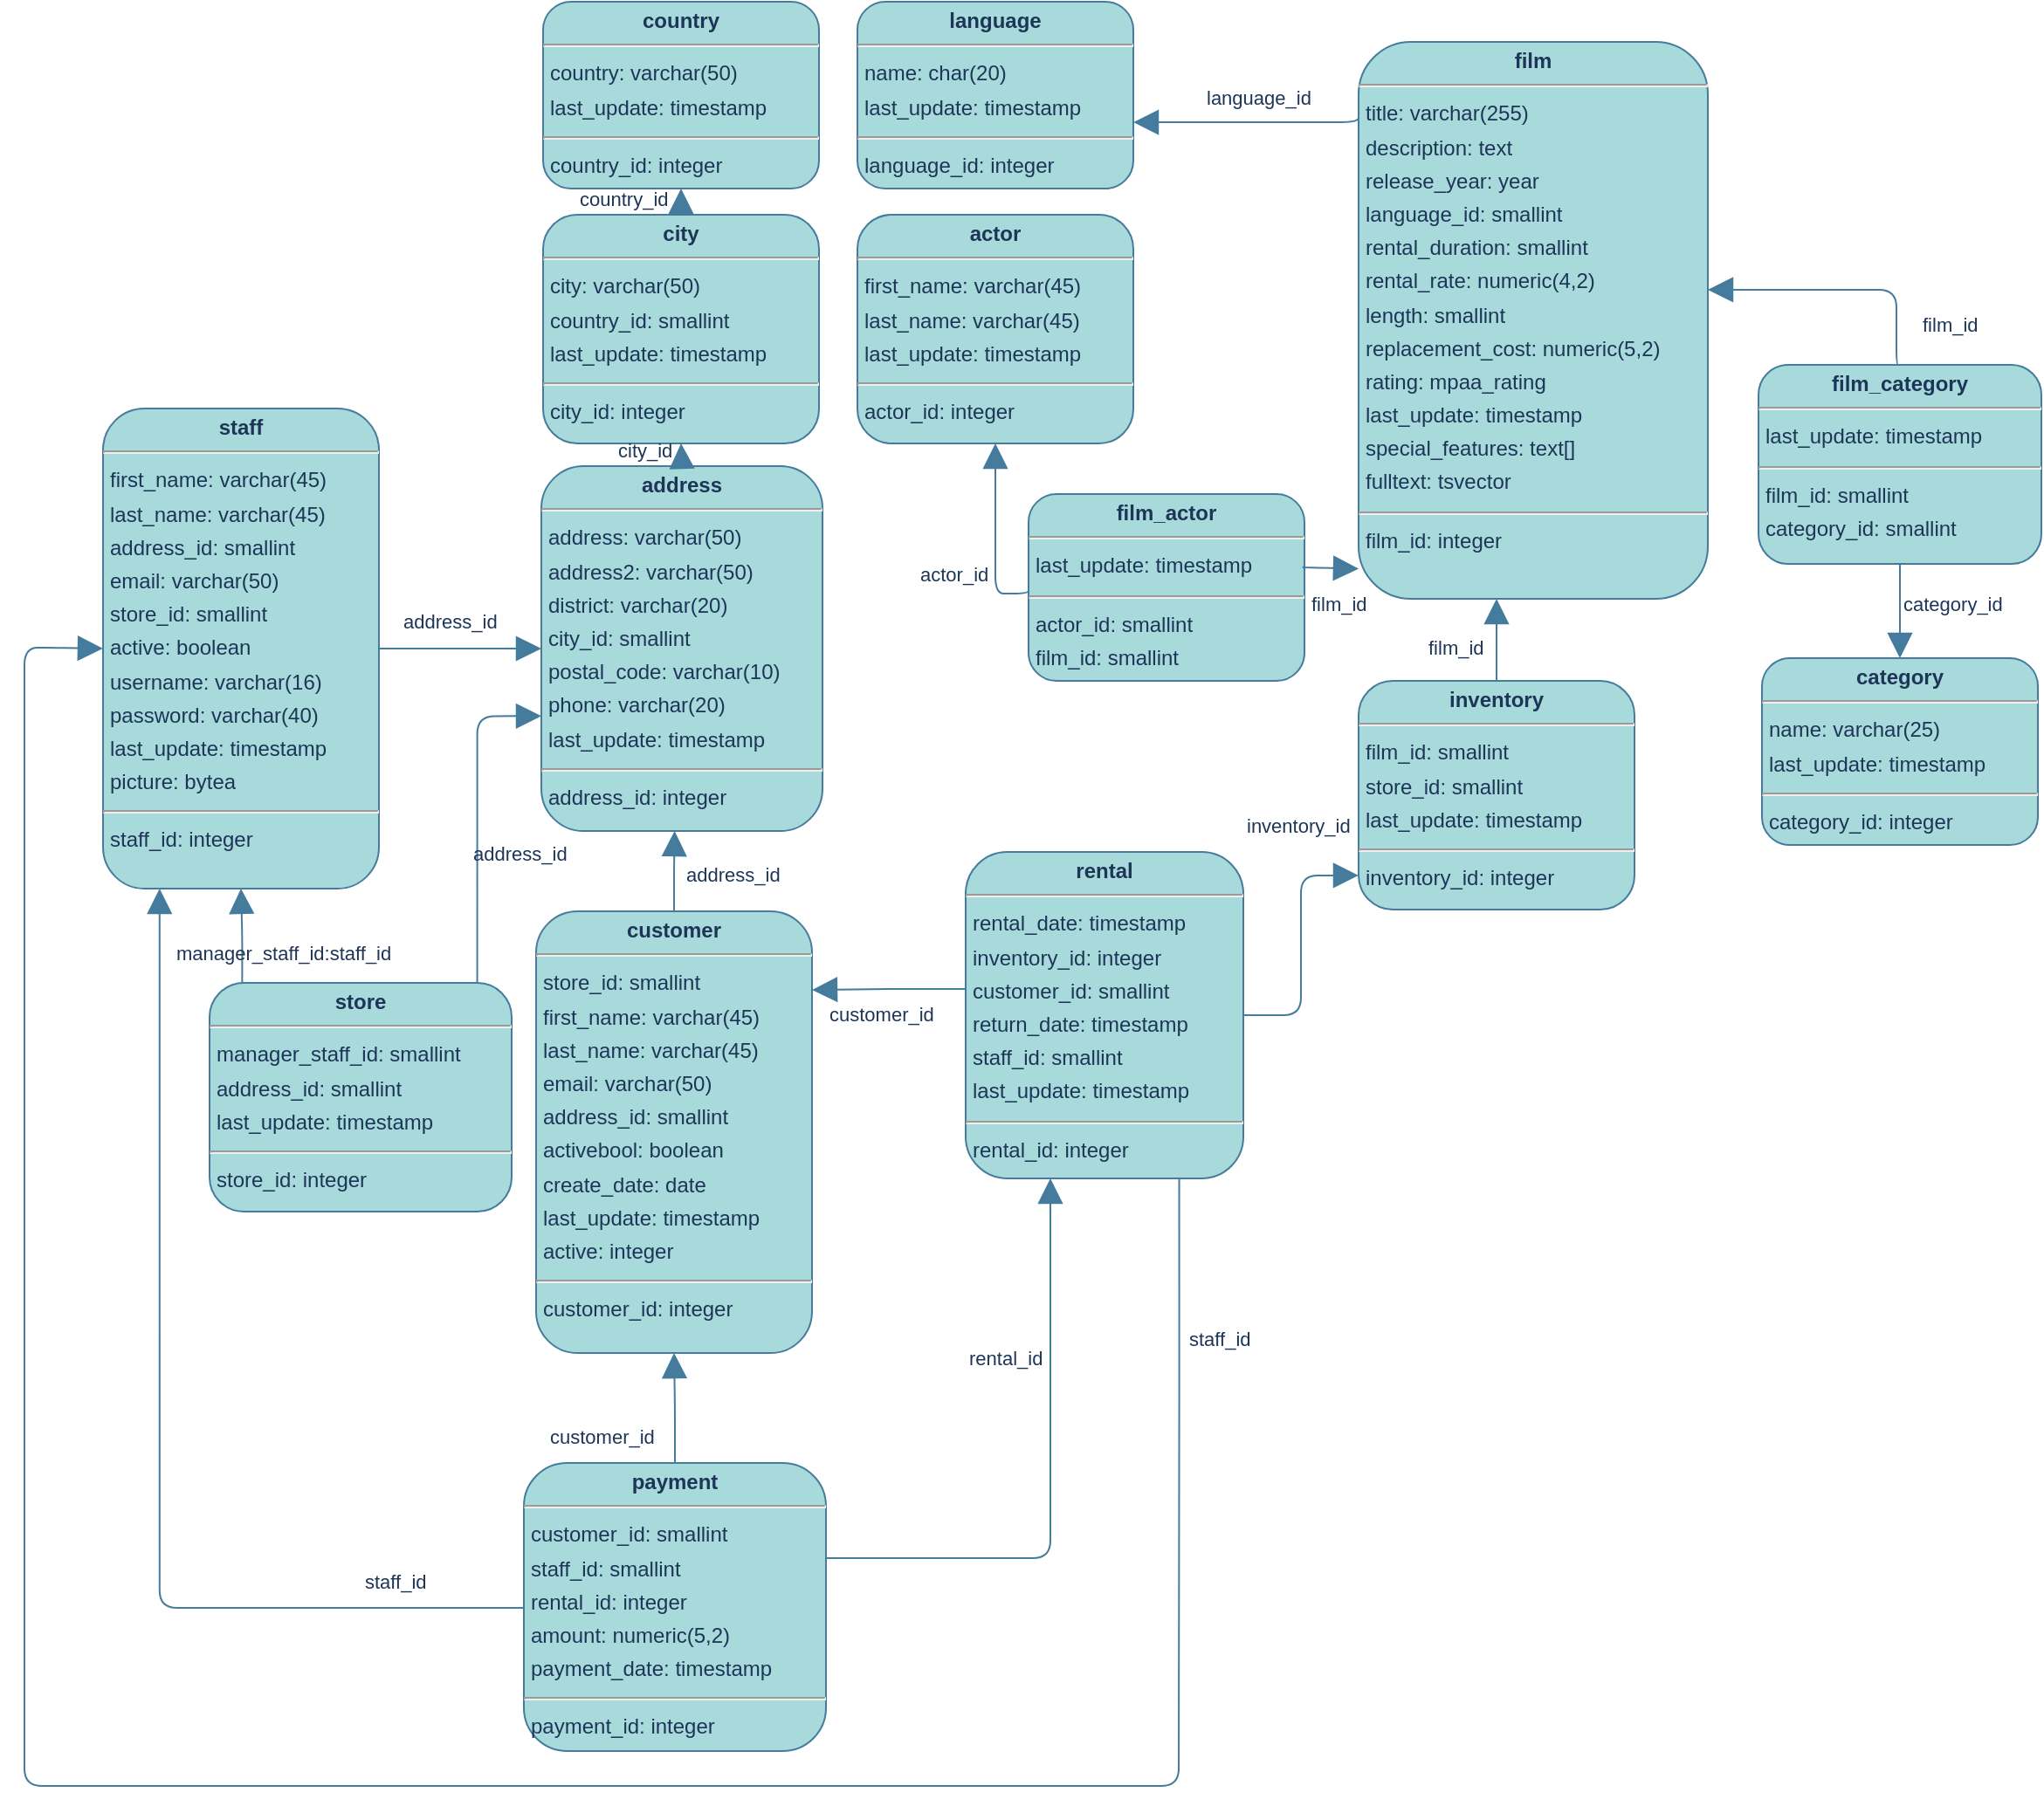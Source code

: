 <mxfile version="23.1.5" type="device">
  <diagram id="Vj8MwQgC_tUXzdvPFdN6" name="Página-1">
    <mxGraphModel dx="2874" dy="1498" grid="1" gridSize="10" guides="1" tooltips="1" connect="1" arrows="1" fold="1" page="0" pageScale="1" pageWidth="827" pageHeight="1169" background="none" math="0" shadow="0">
      <root>
        <mxCell id="0" />
        <mxCell id="1" parent="0" />
        <mxCell id="node13" value="&lt;p style=&quot;margin: 4px 0px 0px; text-align: center; font-size: 12px;&quot;&gt;&lt;b style=&quot;font-size: 12px;&quot;&gt;actor&lt;/b&gt;&lt;/p&gt;&lt;hr style=&quot;font-size: 12px;&quot;&gt;&lt;p style=&quot;margin: 0px 0px 0px 4px; line-height: 1.6; font-size: 12px;&quot;&gt; first_name: varchar(45)&lt;br style=&quot;font-size: 12px;&quot;&gt; last_name: varchar(45)&lt;br style=&quot;font-size: 12px;&quot;&gt; last_update: timestamp&lt;/p&gt;&lt;hr style=&quot;font-size: 12px;&quot;&gt;&lt;p style=&quot;margin: 0px 0px 0px 4px; line-height: 1.6; font-size: 12px;&quot;&gt; actor_id: integer&lt;/p&gt;" style="verticalAlign=top;align=left;overflow=fill;fontSize=12;fontFamily=Helvetica;html=1;rounded=1;shadow=0;comic=0;labelBackgroundColor=none;strokeWidth=1;fillColor=#A8DADC;strokeColor=#457B9D;fontColor=#1D3557;" parent="1" vertex="1">
          <mxGeometry x="-128" y="-80" width="158" height="131" as="geometry" />
        </mxCell>
        <mxCell id="node3" value="&lt;p style=&quot;margin: 4px 0px 0px; text-align: center; font-size: 12px;&quot;&gt;&lt;b style=&quot;font-size: 12px;&quot;&gt;address&lt;/b&gt;&lt;/p&gt;&lt;hr style=&quot;font-size: 12px;&quot;&gt;&lt;p style=&quot;margin: 0px 0px 0px 4px; line-height: 1.6; font-size: 12px;&quot;&gt; address: varchar(50)&lt;br style=&quot;font-size: 12px;&quot;&gt; address2: varchar(50)&lt;br style=&quot;font-size: 12px;&quot;&gt; district: varchar(20)&lt;br style=&quot;font-size: 12px;&quot;&gt; city_id: smallint&lt;br style=&quot;font-size: 12px;&quot;&gt; postal_code: varchar(10)&lt;br style=&quot;font-size: 12px;&quot;&gt; phone: varchar(20)&lt;br style=&quot;font-size: 12px;&quot;&gt; last_update: timestamp&lt;/p&gt;&lt;hr style=&quot;font-size: 12px;&quot;&gt;&lt;p style=&quot;margin: 0px 0px 0px 4px; line-height: 1.6; font-size: 12px;&quot;&gt; address_id: integer&lt;/p&gt;" style="verticalAlign=top;align=left;overflow=fill;fontSize=12;fontFamily=Helvetica;html=1;rounded=1;shadow=0;comic=0;labelBackgroundColor=none;strokeWidth=1;fillColor=#A8DADC;strokeColor=#457B9D;fontColor=#1D3557;" parent="1" vertex="1">
          <mxGeometry x="-309" y="64" width="161" height="209" as="geometry" />
        </mxCell>
        <mxCell id="node7" value="&lt;p style=&quot;margin: 4px 0px 0px; text-align: center; font-size: 12px;&quot;&gt;&lt;b style=&quot;font-size: 12px;&quot;&gt;category&lt;/b&gt;&lt;/p&gt;&lt;hr style=&quot;font-size: 12px;&quot;&gt;&lt;p style=&quot;margin: 0px 0px 0px 4px; line-height: 1.6; font-size: 12px;&quot;&gt; name: varchar(25)&lt;br style=&quot;font-size: 12px;&quot;&gt; last_update: timestamp&lt;/p&gt;&lt;hr style=&quot;font-size: 12px;&quot;&gt;&lt;p style=&quot;margin: 0px 0px 0px 4px; line-height: 1.6; font-size: 12px;&quot;&gt; category_id: integer&lt;/p&gt;" style="verticalAlign=top;align=left;overflow=fill;fontSize=12;fontFamily=Helvetica;html=1;rounded=1;shadow=0;comic=0;labelBackgroundColor=none;strokeWidth=1;fillColor=#A8DADC;strokeColor=#457B9D;fontColor=#1D3557;" parent="1" vertex="1">
          <mxGeometry x="390" y="174" width="158" height="107" as="geometry" />
        </mxCell>
        <mxCell id="node14" value="&lt;p style=&quot;margin: 4px 0px 0px; text-align: center; font-size: 12px;&quot;&gt;&lt;b style=&quot;font-size: 12px;&quot;&gt;city&lt;/b&gt;&lt;/p&gt;&lt;hr style=&quot;font-size: 12px;&quot;&gt;&lt;p style=&quot;margin: 0px 0px 0px 4px; line-height: 1.6; font-size: 12px;&quot;&gt; city: varchar(50)&lt;br style=&quot;font-size: 12px;&quot;&gt; country_id: smallint&lt;br style=&quot;font-size: 12px;&quot;&gt; last_update: timestamp&lt;/p&gt;&lt;hr style=&quot;font-size: 12px;&quot;&gt;&lt;p style=&quot;margin: 0px 0px 0px 4px; line-height: 1.6; font-size: 12px;&quot;&gt; city_id: integer&lt;/p&gt;" style="verticalAlign=top;align=left;overflow=fill;fontSize=12;fontFamily=Helvetica;html=1;rounded=1;shadow=0;comic=0;labelBackgroundColor=none;strokeWidth=1;fillColor=#A8DADC;strokeColor=#457B9D;fontColor=#1D3557;" parent="1" vertex="1">
          <mxGeometry x="-308" y="-80" width="158" height="131" as="geometry" />
        </mxCell>
        <mxCell id="node4" value="&lt;p style=&quot;margin: 4px 0px 0px; text-align: center; font-size: 12px;&quot;&gt;&lt;b style=&quot;font-size: 12px;&quot;&gt;country&lt;/b&gt;&lt;/p&gt;&lt;hr style=&quot;font-size: 12px;&quot;&gt;&lt;p style=&quot;margin: 0px 0px 0px 4px; line-height: 1.6; font-size: 12px;&quot;&gt; country: varchar(50)&lt;br style=&quot;font-size: 12px;&quot;&gt; last_update: timestamp&lt;/p&gt;&lt;hr style=&quot;font-size: 12px;&quot;&gt;&lt;p style=&quot;margin: 0px 0px 0px 4px; line-height: 1.6; font-size: 12px;&quot;&gt; country_id: integer&lt;/p&gt;" style="verticalAlign=top;align=left;overflow=fill;fontSize=12;fontFamily=Helvetica;html=1;rounded=1;shadow=0;comic=0;labelBackgroundColor=none;strokeWidth=1;fillColor=#A8DADC;strokeColor=#457B9D;fontColor=#1D3557;" parent="1" vertex="1">
          <mxGeometry x="-308" y="-202" width="158" height="107" as="geometry" />
        </mxCell>
        <mxCell id="node11" value="&lt;p style=&quot;margin: 4px 0px 0px; text-align: center; font-size: 12px;&quot;&gt;&lt;b style=&quot;font-size: 12px;&quot;&gt;customer&lt;/b&gt;&lt;/p&gt;&lt;hr style=&quot;font-size: 12px;&quot;&gt;&lt;p style=&quot;margin: 0px 0px 0px 4px; line-height: 1.6; font-size: 12px;&quot;&gt; store_id: smallint&lt;br style=&quot;font-size: 12px;&quot;&gt; first_name: varchar(45)&lt;br style=&quot;font-size: 12px;&quot;&gt; last_name: varchar(45)&lt;br style=&quot;font-size: 12px;&quot;&gt; email: varchar(50)&lt;br style=&quot;font-size: 12px;&quot;&gt; address_id: smallint&lt;br style=&quot;font-size: 12px;&quot;&gt; activebool: boolean&lt;br style=&quot;font-size: 12px;&quot;&gt; create_date: date&lt;br style=&quot;font-size: 12px;&quot;&gt; last_update: timestamp&lt;br style=&quot;font-size: 12px;&quot;&gt; active: integer&lt;/p&gt;&lt;hr style=&quot;font-size: 12px;&quot;&gt;&lt;p style=&quot;margin: 0px 0px 0px 4px; line-height: 1.6; font-size: 12px;&quot;&gt; customer_id: integer&lt;/p&gt;" style="verticalAlign=top;align=left;overflow=fill;fontSize=12;fontFamily=Helvetica;html=1;rounded=1;shadow=0;comic=0;labelBackgroundColor=none;strokeWidth=1;fillColor=#A8DADC;strokeColor=#457B9D;fontColor=#1D3557;" parent="1" vertex="1">
          <mxGeometry x="-312" y="319" width="158" height="253" as="geometry" />
        </mxCell>
        <mxCell id="node0" value="&lt;p style=&quot;margin: 4px 0px 0px; text-align: center; font-size: 12px;&quot;&gt;&lt;b style=&quot;font-size: 12px;&quot;&gt;film&lt;/b&gt;&lt;/p&gt;&lt;hr style=&quot;font-size: 12px;&quot;&gt;&lt;p style=&quot;margin: 0px 0px 0px 4px; line-height: 1.6; font-size: 12px;&quot;&gt; title: varchar(255)&lt;br style=&quot;font-size: 12px;&quot;&gt; description: text&lt;br style=&quot;font-size: 12px;&quot;&gt; release_year: year&lt;br style=&quot;font-size: 12px;&quot;&gt; language_id: smallint&lt;br style=&quot;font-size: 12px;&quot;&gt; rental_duration: smallint&lt;br style=&quot;font-size: 12px;&quot;&gt; rental_rate: numeric(4,2)&lt;br style=&quot;font-size: 12px;&quot;&gt; length: smallint&lt;br style=&quot;font-size: 12px;&quot;&gt; replacement_cost: numeric(5,2)&lt;br style=&quot;font-size: 12px;&quot;&gt; rating: mpaa_rating&lt;br style=&quot;font-size: 12px;&quot;&gt; last_update: timestamp&lt;br style=&quot;font-size: 12px;&quot;&gt; special_features: text[]&lt;br style=&quot;font-size: 12px;&quot;&gt; fulltext: tsvector&lt;/p&gt;&lt;hr style=&quot;font-size: 12px;&quot;&gt;&lt;p style=&quot;margin: 0px 0px 0px 4px; line-height: 1.6; font-size: 12px;&quot;&gt; film_id: integer&lt;/p&gt;" style="verticalAlign=top;align=left;overflow=fill;fontSize=12;fontFamily=Helvetica;html=1;rounded=1;shadow=0;comic=0;labelBackgroundColor=none;strokeWidth=1;fillColor=#A8DADC;strokeColor=#457B9D;fontColor=#1D3557;" parent="1" vertex="1">
          <mxGeometry x="159" y="-179" width="200" height="319" as="geometry" />
        </mxCell>
        <mxCell id="node10" value="&lt;p style=&quot;margin: 4px 0px 0px; text-align: center; font-size: 12px;&quot;&gt;&lt;b style=&quot;font-size: 12px;&quot;&gt;film_actor&lt;/b&gt;&lt;/p&gt;&lt;hr style=&quot;font-size: 12px;&quot;&gt;&lt;p style=&quot;margin: 0px 0px 0px 4px; line-height: 1.6; font-size: 12px;&quot;&gt; last_update: timestamp&lt;/p&gt;&lt;hr style=&quot;font-size: 12px;&quot;&gt;&lt;p style=&quot;margin: 0px 0px 0px 4px; line-height: 1.6; font-size: 12px;&quot;&gt; actor_id: smallint&lt;br style=&quot;font-size: 12px;&quot;&gt; film_id: smallint&lt;/p&gt;" style="verticalAlign=top;align=left;overflow=fill;fontSize=12;fontFamily=Helvetica;html=1;rounded=1;shadow=0;comic=0;labelBackgroundColor=none;strokeWidth=1;fillColor=#A8DADC;strokeColor=#457B9D;fontColor=#1D3557;" parent="1" vertex="1">
          <mxGeometry x="-30" y="80" width="158" height="107" as="geometry" />
        </mxCell>
        <mxCell id="node9" value="&lt;p style=&quot;margin: 4px 0px 0px; text-align: center; font-size: 12px;&quot;&gt;&lt;b style=&quot;font-size: 12px;&quot;&gt;film_category&lt;/b&gt;&lt;/p&gt;&lt;hr style=&quot;font-size: 12px;&quot;&gt;&lt;p style=&quot;margin: 0px 0px 0px 4px; line-height: 1.6; font-size: 12px;&quot;&gt; last_update: timestamp&lt;/p&gt;&lt;hr style=&quot;font-size: 12px;&quot;&gt;&lt;p style=&quot;margin: 0px 0px 0px 4px; line-height: 1.6; font-size: 12px;&quot;&gt; film_id: smallint&lt;br style=&quot;font-size: 12px;&quot;&gt; category_id: smallint&lt;/p&gt;" style="verticalAlign=top;align=left;overflow=fill;fontSize=12;fontFamily=Helvetica;html=1;rounded=1;shadow=0;comic=0;labelBackgroundColor=none;strokeWidth=1;fillColor=#A8DADC;strokeColor=#457B9D;fontColor=#1D3557;" parent="1" vertex="1">
          <mxGeometry x="388" y="6" width="162" height="114" as="geometry" />
        </mxCell>
        <mxCell id="node5" value="&lt;p style=&quot;margin: 4px 0px 0px; text-align: center; font-size: 12px;&quot;&gt;&lt;b style=&quot;font-size: 12px;&quot;&gt;inventory&lt;/b&gt;&lt;/p&gt;&lt;hr style=&quot;font-size: 12px;&quot;&gt;&lt;p style=&quot;margin: 0px 0px 0px 4px; line-height: 1.6; font-size: 12px;&quot;&gt; film_id: smallint&lt;br style=&quot;font-size: 12px;&quot;&gt; store_id: smallint&lt;br style=&quot;font-size: 12px;&quot;&gt; last_update: timestamp&lt;/p&gt;&lt;hr style=&quot;font-size: 12px;&quot;&gt;&lt;p style=&quot;margin: 0px 0px 0px 4px; line-height: 1.6; font-size: 12px;&quot;&gt; inventory_id: integer&lt;/p&gt;" style="verticalAlign=top;align=left;overflow=fill;fontSize=12;fontFamily=Helvetica;html=1;rounded=1;shadow=0;comic=0;labelBackgroundColor=none;strokeWidth=1;fillColor=#A8DADC;strokeColor=#457B9D;fontColor=#1D3557;" parent="1" vertex="1">
          <mxGeometry x="159" y="187" width="158" height="131" as="geometry" />
        </mxCell>
        <mxCell id="node1" value="&lt;p style=&quot;margin: 4px 0px 0px; text-align: center; font-size: 12px;&quot;&gt;&lt;b style=&quot;font-size: 12px;&quot;&gt;language&lt;/b&gt;&lt;/p&gt;&lt;hr style=&quot;font-size: 12px;&quot;&gt;&lt;p style=&quot;margin: 0px 0px 0px 4px; line-height: 1.6; font-size: 12px;&quot;&gt; name: char(20)&lt;br style=&quot;font-size: 12px;&quot;&gt; last_update: timestamp&lt;/p&gt;&lt;hr style=&quot;font-size: 12px;&quot;&gt;&lt;p style=&quot;margin: 0px 0px 0px 4px; line-height: 1.6; font-size: 12px;&quot;&gt; language_id: integer&lt;/p&gt;" style="verticalAlign=top;align=left;overflow=fill;fontSize=12;fontFamily=Helvetica;html=1;rounded=1;shadow=0;comic=0;labelBackgroundColor=none;strokeWidth=1;fillColor=#A8DADC;strokeColor=#457B9D;fontColor=#1D3557;" parent="1" vertex="1">
          <mxGeometry x="-128" y="-202" width="158" height="107" as="geometry" />
        </mxCell>
        <mxCell id="node6" value="&lt;p style=&quot;margin: 4px 0px 0px; text-align: center; font-size: 12px;&quot;&gt;&lt;b style=&quot;font-size: 12px;&quot;&gt;payment&lt;/b&gt;&lt;/p&gt;&lt;hr style=&quot;font-size: 12px;&quot;&gt;&lt;p style=&quot;margin: 0px 0px 0px 4px; line-height: 1.6; font-size: 12px;&quot;&gt; customer_id: smallint&lt;br style=&quot;font-size: 12px;&quot;&gt; staff_id: smallint&lt;br style=&quot;font-size: 12px;&quot;&gt; rental_id: integer&lt;br style=&quot;font-size: 12px;&quot;&gt; amount: numeric(5,2)&lt;br style=&quot;font-size: 12px;&quot;&gt; payment_date: timestamp&lt;/p&gt;&lt;hr style=&quot;font-size: 12px;&quot;&gt;&lt;p style=&quot;margin: 0px 0px 0px 4px; line-height: 1.6; font-size: 12px;&quot;&gt; payment_id: integer&lt;/p&gt;" style="verticalAlign=top;align=left;overflow=fill;fontSize=12;fontFamily=Helvetica;html=1;rounded=1;shadow=0;comic=0;labelBackgroundColor=none;strokeWidth=1;fillColor=#A8DADC;strokeColor=#457B9D;fontColor=#1D3557;" parent="1" vertex="1">
          <mxGeometry x="-319" y="635" width="173" height="165" as="geometry" />
        </mxCell>
        <mxCell id="node12" value="&lt;p style=&quot;margin: 4px 0px 0px; text-align: center; font-size: 12px;&quot;&gt;&lt;b style=&quot;font-size: 12px;&quot;&gt;rental&lt;/b&gt;&lt;/p&gt;&lt;hr style=&quot;font-size: 12px;&quot;&gt;&lt;p style=&quot;margin: 0px 0px 0px 4px; line-height: 1.6; font-size: 12px;&quot;&gt; rental_date: timestamp&lt;br style=&quot;font-size: 12px;&quot;&gt; inventory_id: integer&lt;br style=&quot;font-size: 12px;&quot;&gt; customer_id: smallint&lt;br style=&quot;font-size: 12px;&quot;&gt; return_date: timestamp&lt;br style=&quot;font-size: 12px;&quot;&gt; staff_id: smallint&lt;br style=&quot;font-size: 12px;&quot;&gt; last_update: timestamp&lt;/p&gt;&lt;hr style=&quot;font-size: 12px;&quot;&gt;&lt;p style=&quot;margin: 0px 0px 0px 4px; line-height: 1.6; font-size: 12px;&quot;&gt; rental_id: integer&lt;/p&gt;" style="verticalAlign=top;align=left;overflow=fill;fontSize=12;fontFamily=Helvetica;html=1;rounded=1;shadow=0;comic=0;labelBackgroundColor=none;strokeWidth=1;fillColor=#A8DADC;strokeColor=#457B9D;fontColor=#1D3557;" parent="1" vertex="1">
          <mxGeometry x="-66" y="285" width="159" height="187" as="geometry" />
        </mxCell>
        <mxCell id="node2" value="&lt;p style=&quot;margin: 4px 0px 0px; text-align: center; font-size: 12px;&quot;&gt;&lt;b style=&quot;font-size: 12px;&quot;&gt;staff&lt;/b&gt;&lt;/p&gt;&lt;hr style=&quot;font-size: 12px;&quot;&gt;&lt;p style=&quot;margin: 0px 0px 0px 4px; line-height: 1.6; font-size: 12px;&quot;&gt; first_name: varchar(45)&lt;br style=&quot;font-size: 12px;&quot;&gt; last_name: varchar(45)&lt;br style=&quot;font-size: 12px;&quot;&gt; address_id: smallint&lt;br style=&quot;font-size: 12px;&quot;&gt; email: varchar(50)&lt;br style=&quot;font-size: 12px;&quot;&gt; store_id: smallint&lt;br style=&quot;font-size: 12px;&quot;&gt; active: boolean&lt;br style=&quot;font-size: 12px;&quot;&gt; username: varchar(16)&lt;br style=&quot;font-size: 12px;&quot;&gt; password: varchar(40)&lt;br style=&quot;font-size: 12px;&quot;&gt; last_update: timestamp&lt;br style=&quot;font-size: 12px;&quot;&gt; picture: bytea&lt;/p&gt;&lt;hr style=&quot;font-size: 12px;&quot;&gt;&lt;p style=&quot;margin: 0px 0px 0px 4px; line-height: 1.6; font-size: 12px;&quot;&gt; staff_id: integer&lt;/p&gt;" style="verticalAlign=top;align=left;overflow=fill;fontSize=12;fontFamily=Helvetica;html=1;rounded=1;shadow=0;comic=0;labelBackgroundColor=none;strokeWidth=1;fillColor=#A8DADC;strokeColor=#457B9D;fontColor=#1D3557;" parent="1" vertex="1">
          <mxGeometry x="-560" y="31" width="158" height="275" as="geometry" />
        </mxCell>
        <mxCell id="node8" value="&lt;p style=&quot;margin: 4px 0px 0px; text-align: center; font-size: 12px;&quot;&gt;&lt;b style=&quot;font-size: 12px;&quot;&gt;store&lt;/b&gt;&lt;/p&gt;&lt;hr style=&quot;font-size: 12px;&quot;&gt;&lt;p style=&quot;margin: 0px 0px 0px 4px; line-height: 1.6; font-size: 12px;&quot;&gt; manager_staff_id: smallint&lt;br style=&quot;font-size: 12px;&quot;&gt; address_id: smallint&lt;br style=&quot;font-size: 12px;&quot;&gt; last_update: timestamp&lt;/p&gt;&lt;hr style=&quot;font-size: 12px;&quot;&gt;&lt;p style=&quot;margin: 0px 0px 0px 4px; line-height: 1.6; font-size: 12px;&quot;&gt; store_id: integer&lt;/p&gt;" style="verticalAlign=top;align=left;overflow=fill;fontSize=12;fontFamily=Helvetica;html=1;rounded=1;shadow=0;comic=0;labelBackgroundColor=none;strokeWidth=1;fillColor=#A8DADC;strokeColor=#457B9D;fontColor=#1D3557;" parent="1" vertex="1">
          <mxGeometry x="-499" y="360" width="173" height="131" as="geometry" />
        </mxCell>
        <mxCell id="edge4" value="" style="html=1;rounded=1;edgeStyle=orthogonalEdgeStyle;dashed=0;startArrow=none;endArrow=block;endSize=12;strokeColor=#457B9D;exitX=0.500;exitY=0.000;exitDx=0;exitDy=0;entryX=0.500;entryY=1.000;entryDx=0;entryDy=0;labelBackgroundColor=none;fontColor=default;" parent="1" source="node3" target="node14" edge="1">
          <mxGeometry width="50" height="50" relative="1" as="geometry">
            <Array as="points" />
          </mxGeometry>
        </mxCell>
        <mxCell id="label26" value="city_id" style="edgeLabel;resizable=0;html=1;align=left;verticalAlign=top;strokeColor=#457B9D;rounded=1;labelBackgroundColor=none;fontColor=#1D3557;" parent="edge4" vertex="1" connectable="0">
          <mxGeometry x="-267" y="42" as="geometry" />
        </mxCell>
        <mxCell id="edge2" value="" style="html=1;rounded=1;edgeStyle=orthogonalEdgeStyle;dashed=0;startArrow=none;endArrow=block;endSize=12;strokeColor=#457B9D;exitX=0.500;exitY=0.000;exitDx=0;exitDy=0;entryX=0.500;entryY=1.000;entryDx=0;entryDy=0;labelBackgroundColor=none;fontColor=default;" parent="1" source="node14" target="node4" edge="1">
          <mxGeometry width="50" height="50" relative="1" as="geometry">
            <Array as="points" />
          </mxGeometry>
        </mxCell>
        <mxCell id="label14" value="country_id" style="edgeLabel;resizable=0;html=1;align=left;verticalAlign=top;strokeColor=#457B9D;rounded=1;labelBackgroundColor=none;fontColor=#1D3557;" parent="edge2" vertex="1" connectable="0">
          <mxGeometry x="-289" y="-102" as="geometry" />
        </mxCell>
        <mxCell id="edge11" value="" style="html=1;rounded=1;edgeStyle=orthogonalEdgeStyle;dashed=0;startArrow=none;endArrow=block;endSize=12;strokeColor=#457B9D;exitX=0.500;exitY=0.000;exitDx=0;exitDy=0;entryX=0.474;entryY=1.000;entryDx=0;entryDy=0;labelBackgroundColor=none;fontColor=default;" parent="1" source="node11" target="node3" edge="1">
          <mxGeometry width="50" height="50" relative="1" as="geometry">
            <Array as="points" />
          </mxGeometry>
        </mxCell>
        <mxCell id="label68" value="address_id" style="edgeLabel;resizable=0;html=1;align=left;verticalAlign=top;strokeColor=#457B9D;rounded=1;labelBackgroundColor=none;fontColor=#1D3557;" parent="edge11" vertex="1" connectable="0">
          <mxGeometry x="-228.5" y="285" as="geometry" />
        </mxCell>
        <mxCell id="edge16" value="" style="html=1;rounded=1;edgeStyle=orthogonalEdgeStyle;dashed=0;startArrow=none;endArrow=block;endSize=12;strokeColor=#457B9D;exitX=0.000;exitY=0.128;exitDx=0;exitDy=0;entryX=1.000;entryY=0.645;entryDx=0;entryDy=0;labelBackgroundColor=none;fontColor=default;" parent="1" source="node0" target="node1" edge="1">
          <mxGeometry width="50" height="50" relative="1" as="geometry">
            <Array as="points">
              <mxPoint x="159" y="-133" />
            </Array>
          </mxGeometry>
        </mxCell>
        <mxCell id="label98" value="language_id" style="edgeLabel;resizable=0;html=1;align=left;verticalAlign=top;strokeColor=#457B9D;rounded=1;labelBackgroundColor=none;fontColor=#1D3557;" parent="edge16" vertex="1" connectable="0">
          <mxGeometry x="70" y="-160" as="geometry" />
        </mxCell>
        <mxCell id="edge12" value="" style="html=1;rounded=1;edgeStyle=orthogonalEdgeStyle;dashed=0;startArrow=none;endArrow=block;endSize=12;strokeColor=#457B9D;exitX=0.000;exitY=0.502;exitDx=0;exitDy=0;entryX=0.500;entryY=1.000;entryDx=0;entryDy=0;labelBackgroundColor=none;fontColor=default;" parent="1" source="node10" target="node13" edge="1">
          <mxGeometry width="50" height="50" relative="1" as="geometry">
            <Array as="points">
              <mxPoint x="-49" y="137" />
            </Array>
          </mxGeometry>
        </mxCell>
        <mxCell id="label74" value="actor_id" style="edgeLabel;resizable=0;html=1;align=left;verticalAlign=top;strokeColor=#457B9D;rounded=1;labelBackgroundColor=none;fontColor=#1D3557;" parent="edge12" vertex="1" connectable="0">
          <mxGeometry x="-94" y="113" as="geometry" />
        </mxCell>
        <mxCell id="edge10" value="" style="html=1;rounded=1;edgeStyle=orthogonalEdgeStyle;dashed=0;startArrow=none;endArrow=block;endSize=12;strokeColor=#457B9D;exitX=1.000;exitY=0.347;exitDx=0;exitDy=0;entryX=0.000;entryY=0.946;entryDx=0;entryDy=0;labelBackgroundColor=none;fontColor=default;" parent="1" source="node10" target="node0" edge="1">
          <mxGeometry width="50" height="50" relative="1" as="geometry">
            <Array as="points">
              <mxPoint x="127" y="122" />
              <mxPoint x="127" y="123" />
            </Array>
          </mxGeometry>
        </mxCell>
        <mxCell id="label62" value="film_id" style="edgeLabel;resizable=0;html=1;align=left;verticalAlign=top;strokeColor=#457B9D;rounded=1;labelBackgroundColor=none;fontColor=#1D3557;" parent="edge10" vertex="1" connectable="0">
          <mxGeometry x="130" y="130" as="geometry" />
        </mxCell>
        <mxCell id="edge1" value="" style="html=1;rounded=1;edgeStyle=orthogonalEdgeStyle;dashed=0;startArrow=none;endArrow=block;endSize=12;strokeColor=#457B9D;exitX=0.500;exitY=1.000;exitDx=0;exitDy=0;entryX=0.500;entryY=0.000;entryDx=0;entryDy=0;labelBackgroundColor=none;fontColor=default;" parent="1" source="node9" target="node7" edge="1">
          <mxGeometry width="50" height="50" relative="1" as="geometry">
            <Array as="points" />
          </mxGeometry>
        </mxCell>
        <mxCell id="label8" value="category_id" style="edgeLabel;resizable=0;html=1;align=left;verticalAlign=top;strokeColor=#457B9D;rounded=1;labelBackgroundColor=none;fontColor=#1D3557;" parent="edge1" vertex="1" connectable="0">
          <mxGeometry x="469" y="130" as="geometry" />
        </mxCell>
        <mxCell id="edge3" value="" style="html=1;rounded=1;edgeStyle=orthogonalEdgeStyle;dashed=0;startArrow=none;endArrow=block;endSize=12;strokeColor=#457B9D;exitX=0.500;exitY=0.000;exitDx=0;exitDy=0;entryX=1.000;entryY=0.445;entryDx=0;entryDy=0;labelBackgroundColor=none;fontColor=default;" parent="1" source="node9" target="node0" edge="1">
          <mxGeometry width="50" height="50" relative="1" as="geometry">
            <Array as="points">
              <mxPoint x="467" y="-37" />
            </Array>
          </mxGeometry>
        </mxCell>
        <mxCell id="label20" value="film_id" style="edgeLabel;resizable=0;html=1;align=left;verticalAlign=top;strokeColor=#457B9D;rounded=1;labelBackgroundColor=none;fontColor=#1D3557;" parent="edge3" vertex="1" connectable="0">
          <mxGeometry x="480" y="-30" as="geometry" />
        </mxCell>
        <mxCell id="edge9" value="" style="html=1;rounded=1;edgeStyle=orthogonalEdgeStyle;dashed=0;startArrow=none;endArrow=block;endSize=12;strokeColor=#457B9D;exitX=0.500;exitY=0.000;exitDx=0;exitDy=0;entryX=0.395;entryY=1.000;entryDx=0;entryDy=0;labelBackgroundColor=none;fontColor=default;" parent="1" source="node5" target="node0" edge="1">
          <mxGeometry width="50" height="50" relative="1" as="geometry">
            <Array as="points" />
          </mxGeometry>
        </mxCell>
        <mxCell id="label56" value="film_id" style="edgeLabel;resizable=0;html=1;align=left;verticalAlign=top;strokeColor=#457B9D;rounded=1;labelBackgroundColor=none;fontColor=#1D3557;" parent="edge9" vertex="1" connectable="0">
          <mxGeometry x="197" y="155" as="geometry" />
        </mxCell>
        <mxCell id="edge14" value="" style="html=1;rounded=1;edgeStyle=orthogonalEdgeStyle;dashed=0;startArrow=none;endArrow=block;endSize=12;strokeColor=#457B9D;exitX=0.500;exitY=0.000;exitDx=0;exitDy=0;entryX=0.500;entryY=1.000;entryDx=0;entryDy=0;labelBackgroundColor=none;fontColor=default;" parent="1" source="node6" target="node11" edge="1">
          <mxGeometry width="50" height="50" relative="1" as="geometry">
            <Array as="points" />
          </mxGeometry>
        </mxCell>
        <mxCell id="label86" value="customer_id" style="edgeLabel;resizable=0;html=1;align=left;verticalAlign=top;strokeColor=#457B9D;rounded=1;labelBackgroundColor=none;fontColor=#1D3557;" parent="edge14" vertex="1" connectable="0">
          <mxGeometry x="-306" y="607" as="geometry" />
        </mxCell>
        <mxCell id="edge17" value="" style="html=1;rounded=1;edgeStyle=orthogonalEdgeStyle;dashed=0;startArrow=none;endArrow=block;endSize=12;strokeColor=#457B9D;exitX=1.000;exitY=0.330;exitDx=0;exitDy=0;entryX=0.305;entryY=1.000;entryDx=0;entryDy=0;labelBackgroundColor=none;fontColor=default;" parent="1" source="node6" target="node12" edge="1">
          <mxGeometry width="50" height="50" relative="1" as="geometry">
            <Array as="points">
              <mxPoint x="-18" y="690" />
            </Array>
          </mxGeometry>
        </mxCell>
        <mxCell id="label104" value="rental_id" style="edgeLabel;resizable=0;html=1;align=left;verticalAlign=top;strokeColor=#457B9D;rounded=1;labelBackgroundColor=none;fontColor=#1D3557;" parent="edge17" vertex="1" connectable="0">
          <mxGeometry x="-66" y="562" as="geometry" />
        </mxCell>
        <mxCell id="edge0" value="" style="html=1;rounded=1;edgeStyle=orthogonalEdgeStyle;dashed=0;startArrow=none;endArrow=block;endSize=12;strokeColor=#457B9D;exitX=0.004;exitY=0.503;exitDx=0;exitDy=0;entryX=0.205;entryY=1.000;entryDx=0;entryDy=0;labelBackgroundColor=none;fontColor=default;" parent="1" source="node6" target="node2" edge="1">
          <mxGeometry width="50" height="50" relative="1" as="geometry">
            <Array as="points">
              <mxPoint x="-399" y="718" />
              <mxPoint x="-399" y="718" />
              <mxPoint x="-527" y="718" />
            </Array>
          </mxGeometry>
        </mxCell>
        <mxCell id="label2" value="staff_id" style="edgeLabel;resizable=0;html=1;align=left;verticalAlign=top;strokeColor=#457B9D;rounded=1;labelBackgroundColor=none;fontColor=#1D3557;" parent="edge0" vertex="1" connectable="0">
          <mxGeometry x="-412.5" y="690" as="geometry" />
        </mxCell>
        <mxCell id="edge8" value="" style="html=1;rounded=1;edgeStyle=orthogonalEdgeStyle;dashed=0;startArrow=none;endArrow=block;endSize=12;strokeColor=#457B9D;exitX=0.000;exitY=0.420;exitDx=0;exitDy=0;entryX=1.000;entryY=0.178;entryDx=0;entryDy=0;labelBackgroundColor=none;fontColor=default;" parent="1" source="node12" target="node11" edge="1">
          <mxGeometry width="50" height="50" relative="1" as="geometry">
            <Array as="points" />
          </mxGeometry>
        </mxCell>
        <mxCell id="label50" value="customer_id" style="edgeLabel;resizable=0;html=1;align=left;verticalAlign=top;strokeColor=#457B9D;rounded=1;labelBackgroundColor=none;fontColor=#1D3557;" parent="edge8" vertex="1" connectable="0">
          <mxGeometry x="-146" y="365" as="geometry" />
        </mxCell>
        <mxCell id="edge7" value="" style="html=1;rounded=1;edgeStyle=orthogonalEdgeStyle;dashed=0;startArrow=none;endArrow=block;endSize=12;strokeColor=#457B9D;entryX=0.000;entryY=0.851;entryDx=0;entryDy=0;labelBackgroundColor=none;fontColor=default;" parent="1" source="node12" target="node5" edge="1">
          <mxGeometry width="50" height="50" relative="1" as="geometry">
            <Array as="points" />
            <mxPoint x="100" y="298" as="sourcePoint" />
          </mxGeometry>
        </mxCell>
        <mxCell id="label44" value="inventory_id" style="edgeLabel;resizable=0;html=1;align=left;verticalAlign=top;strokeColor=#457B9D;rounded=1;labelBackgroundColor=none;fontColor=#1D3557;" parent="edge7" vertex="1" connectable="0">
          <mxGeometry x="93" y="257" as="geometry" />
        </mxCell>
        <mxCell id="edge5" value="" style="html=1;rounded=1;edgeStyle=orthogonalEdgeStyle;dashed=0;startArrow=none;endArrow=block;endSize=12;strokeColor=#457B9D;exitX=0.769;exitY=1.000;exitDx=0;exitDy=0;entryX=0.000;entryY=0.500;entryDx=0;entryDy=0;labelBackgroundColor=none;fontColor=default;" parent="1" source="node12" target="node2" edge="1">
          <mxGeometry width="50" height="50" relative="1" as="geometry">
            <Array as="points">
              <mxPoint x="56" y="596" />
              <mxPoint x="56" y="596" />
              <mxPoint x="56" y="820" />
              <mxPoint x="-605" y="820" />
              <mxPoint x="-605" y="168" />
              <mxPoint x="-590" y="168" />
              <mxPoint x="-590" y="168" />
            </Array>
          </mxGeometry>
        </mxCell>
        <mxCell id="label32" value="staff_id" style="edgeLabel;resizable=0;html=1;align=left;verticalAlign=top;strokeColor=#457B9D;rounded=1;labelBackgroundColor=none;fontColor=#1D3557;" parent="edge5" vertex="1" connectable="0">
          <mxGeometry x="60" y="551" as="geometry" />
        </mxCell>
        <mxCell id="edge6" value="" style="html=1;rounded=1;edgeStyle=orthogonalEdgeStyle;dashed=0;startArrow=none;endArrow=block;endSize=12;strokeColor=#457B9D;exitX=1.000;exitY=0.500;exitDx=0;exitDy=0;entryX=0.000;entryY=0.500;entryDx=0;entryDy=0;labelBackgroundColor=none;fontColor=default;" parent="1" source="node2" target="node3" edge="1">
          <mxGeometry width="50" height="50" relative="1" as="geometry">
            <Array as="points">
              <mxPoint x="-346" y="168" />
              <mxPoint x="-346" y="168" />
            </Array>
          </mxGeometry>
        </mxCell>
        <mxCell id="label38" value="address_id" style="edgeLabel;resizable=0;html=1;align=left;verticalAlign=top;strokeColor=#457B9D;rounded=1;labelBackgroundColor=none;fontColor=#1D3557;" parent="edge6" vertex="1" connectable="0">
          <mxGeometry x="-390" y="140" as="geometry" />
        </mxCell>
        <mxCell id="edge13" value="" style="html=1;rounded=1;edgeStyle=orthogonalEdgeStyle;dashed=0;startArrow=none;endArrow=block;endSize=12;strokeColor=#457B9D;exitX=0.886;exitY=0.000;exitDx=0;exitDy=0;entryX=0.000;entryY=0.685;entryDx=0;entryDy=0;labelBackgroundColor=none;fontColor=default;" parent="1" source="node8" target="node3" edge="1">
          <mxGeometry width="50" height="50" relative="1" as="geometry">
            <Array as="points">
              <mxPoint x="-346" y="207" />
            </Array>
          </mxGeometry>
        </mxCell>
        <mxCell id="label80" value="address_id" style="edgeLabel;resizable=0;html=1;align=left;verticalAlign=top;strokeColor=#457B9D;rounded=1;labelBackgroundColor=none;fontColor=#1D3557;" parent="edge13" vertex="1" connectable="0">
          <mxGeometry x="-350" y="273" as="geometry" />
        </mxCell>
        <mxCell id="edge15" value="" style="html=1;rounded=1;edgeStyle=orthogonalEdgeStyle;dashed=0;startArrow=none;endArrow=block;endSize=12;strokeColor=#457B9D;exitX=0.108;exitY=0.000;exitDx=0;exitDy=0;entryX=0.500;entryY=1.000;entryDx=0;entryDy=0;labelBackgroundColor=none;fontColor=default;" parent="1" source="node8" target="node2" edge="1">
          <mxGeometry width="50" height="50" relative="1" as="geometry">
            <Array as="points" />
          </mxGeometry>
        </mxCell>
        <mxCell id="label92" value="manager_staff_id:staff_id" style="edgeLabel;resizable=0;html=1;align=left;verticalAlign=top;strokeColor=#457B9D;rounded=1;labelBackgroundColor=none;fontColor=#1D3557;" parent="edge15" vertex="1" connectable="0">
          <mxGeometry x="-520" y="330" as="geometry" />
        </mxCell>
      </root>
    </mxGraphModel>
  </diagram>
</mxfile>
